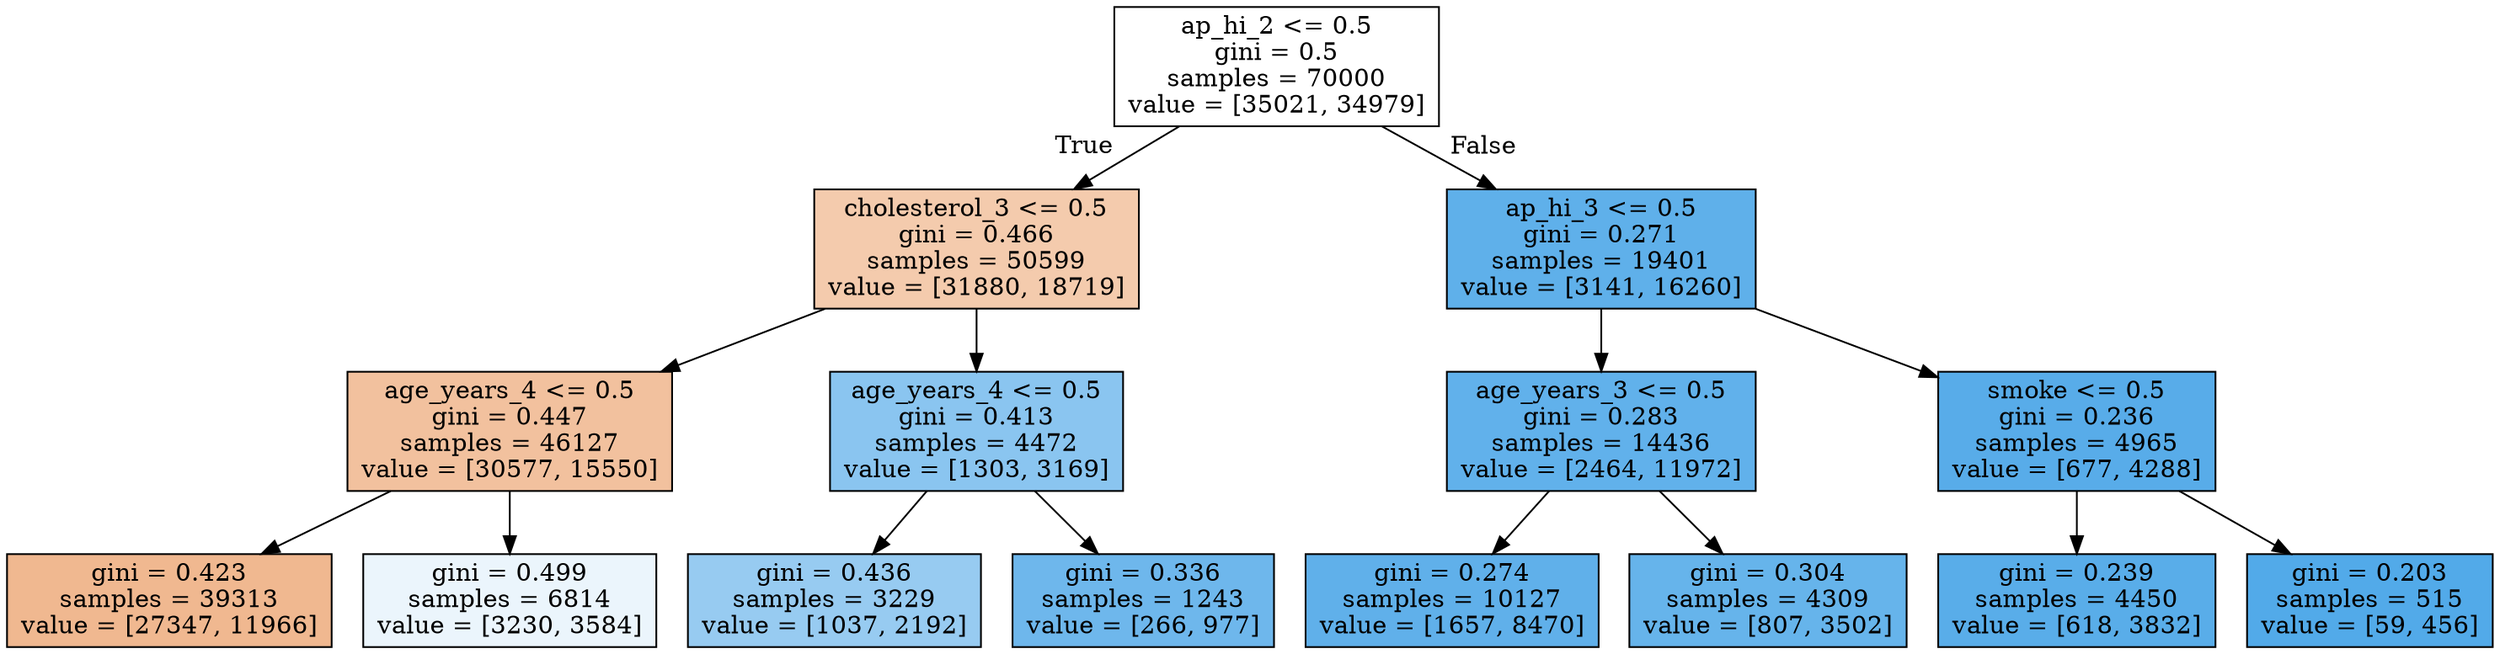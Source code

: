digraph Tree {
node [shape=box, style="filled", color="black"] ;
0 [label="ap_hi_2 <= 0.5\ngini = 0.5\nsamples = 70000\nvalue = [35021, 34979]", fillcolor="#e5813900"] ;
1 [label="cholesterol_3 <= 0.5\ngini = 0.466\nsamples = 50599\nvalue = [31880, 18719]", fillcolor="#e5813969"] ;
0 -> 1 [labeldistance=2.5, labelangle=45, headlabel="True"] ;
2 [label="age_years_4 <= 0.5\ngini = 0.447\nsamples = 46127\nvalue = [30577, 15550]", fillcolor="#e581397d"] ;
1 -> 2 ;
3 [label="gini = 0.423\nsamples = 39313\nvalue = [27347, 11966]", fillcolor="#e581398f"] ;
2 -> 3 ;
4 [label="gini = 0.499\nsamples = 6814\nvalue = [3230, 3584]", fillcolor="#399de519"] ;
2 -> 4 ;
5 [label="age_years_4 <= 0.5\ngini = 0.413\nsamples = 4472\nvalue = [1303, 3169]", fillcolor="#399de596"] ;
1 -> 5 ;
6 [label="gini = 0.436\nsamples = 3229\nvalue = [1037, 2192]", fillcolor="#399de586"] ;
5 -> 6 ;
7 [label="gini = 0.336\nsamples = 1243\nvalue = [266, 977]", fillcolor="#399de5ba"] ;
5 -> 7 ;
8 [label="ap_hi_3 <= 0.5\ngini = 0.271\nsamples = 19401\nvalue = [3141, 16260]", fillcolor="#399de5ce"] ;
0 -> 8 [labeldistance=2.5, labelangle=-45, headlabel="False"] ;
9 [label="age_years_3 <= 0.5\ngini = 0.283\nsamples = 14436\nvalue = [2464, 11972]", fillcolor="#399de5cb"] ;
8 -> 9 ;
10 [label="gini = 0.274\nsamples = 10127\nvalue = [1657, 8470]", fillcolor="#399de5cd"] ;
9 -> 10 ;
11 [label="gini = 0.304\nsamples = 4309\nvalue = [807, 3502]", fillcolor="#399de5c4"] ;
9 -> 11 ;
12 [label="smoke <= 0.5\ngini = 0.236\nsamples = 4965\nvalue = [677, 4288]", fillcolor="#399de5d7"] ;
8 -> 12 ;
13 [label="gini = 0.239\nsamples = 4450\nvalue = [618, 3832]", fillcolor="#399de5d6"] ;
12 -> 13 ;
14 [label="gini = 0.203\nsamples = 515\nvalue = [59, 456]", fillcolor="#399de5de"] ;
12 -> 14 ;
}